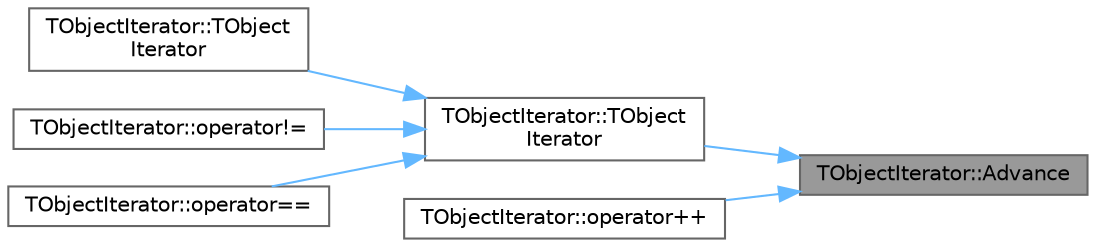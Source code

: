 digraph "TObjectIterator::Advance"
{
 // INTERACTIVE_SVG=YES
 // LATEX_PDF_SIZE
  bgcolor="transparent";
  edge [fontname=Helvetica,fontsize=10,labelfontname=Helvetica,labelfontsize=10];
  node [fontname=Helvetica,fontsize=10,shape=box,height=0.2,width=0.4];
  rankdir="RL";
  Node1 [id="Node000001",label="TObjectIterator::Advance",height=0.2,width=0.4,color="gray40", fillcolor="grey60", style="filled", fontcolor="black",tooltip="Iterator advance with ordinary name for clarity in subclasses."];
  Node1 -> Node2 [id="edge1_Node000001_Node000002",dir="back",color="steelblue1",style="solid",tooltip=" "];
  Node2 [id="Node000002",label="TObjectIterator::TObject\lIterator",height=0.2,width=0.4,color="grey40", fillcolor="white", style="filled",URL="$d3/d7e/classTObjectIterator.html#a9c6d6f3f5da6dd059a4ecf57ce768fc8",tooltip="Constructor."];
  Node2 -> Node3 [id="edge2_Node000002_Node000003",dir="back",color="steelblue1",style="solid",tooltip=" "];
  Node3 [id="Node000003",label="TObjectIterator::TObject\lIterator",height=0.2,width=0.4,color="grey40", fillcolor="white", style="filled",URL="$d3/d7e/classTObjectIterator.html#aa4a30fc926fddbf4eee47e1de260a53e",tooltip="Constructor."];
  Node2 -> Node4 [id="edge3_Node000002_Node000004",dir="back",color="steelblue1",style="solid",tooltip=" "];
  Node4 [id="Node000004",label="TObjectIterator::operator!=",height=0.2,width=0.4,color="grey40", fillcolor="white", style="filled",URL="$d3/d7e/classTObjectIterator.html#ac2348a07bf3a0806fe7af5fc9e191076",tooltip=" "];
  Node2 -> Node5 [id="edge4_Node000002_Node000005",dir="back",color="steelblue1",style="solid",tooltip=" "];
  Node5 [id="Node000005",label="TObjectIterator::operator==",height=0.2,width=0.4,color="grey40", fillcolor="white", style="filled",URL="$d3/d7e/classTObjectIterator.html#a9eb4e67f27775a0c5f78e6a231bc13d2",tooltip=" "];
  Node1 -> Node6 [id="edge5_Node000001_Node000006",dir="back",color="steelblue1",style="solid",tooltip=" "];
  Node6 [id="Node000006",label="TObjectIterator::operator++",height=0.2,width=0.4,color="grey40", fillcolor="white", style="filled",URL="$d3/d7e/classTObjectIterator.html#ada846bd1e4e89c58d17ce00a89e4b1ef",tooltip="Iterator advance."];
}
